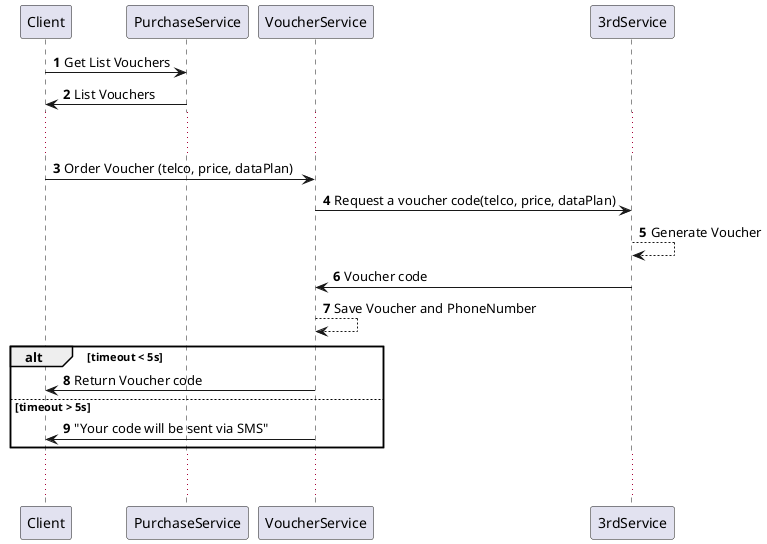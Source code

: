 @startuml
'https://plantuml.com/sequence-diagram

autonumber


Client -> PurchaseService: Get List Vouchers
PurchaseService -> Client: List Vouchers
...  ...
Client -> VoucherService: Order Voucher (telco, price, dataPlan)
VoucherService -> 3rdService: Request a voucher code(telco, price, dataPlan)
3rdService --> 3rdService: Generate Voucher
3rdService -> VoucherService: Voucher code
VoucherService --> VoucherService: Save Voucher and PhoneNumber
alt timeout < 5s
   VoucherService -> Client: Return Voucher code
else timeout > 5s
   VoucherService -> Client: "Your code will be sent via SMS"
end
... ...
@enduml
